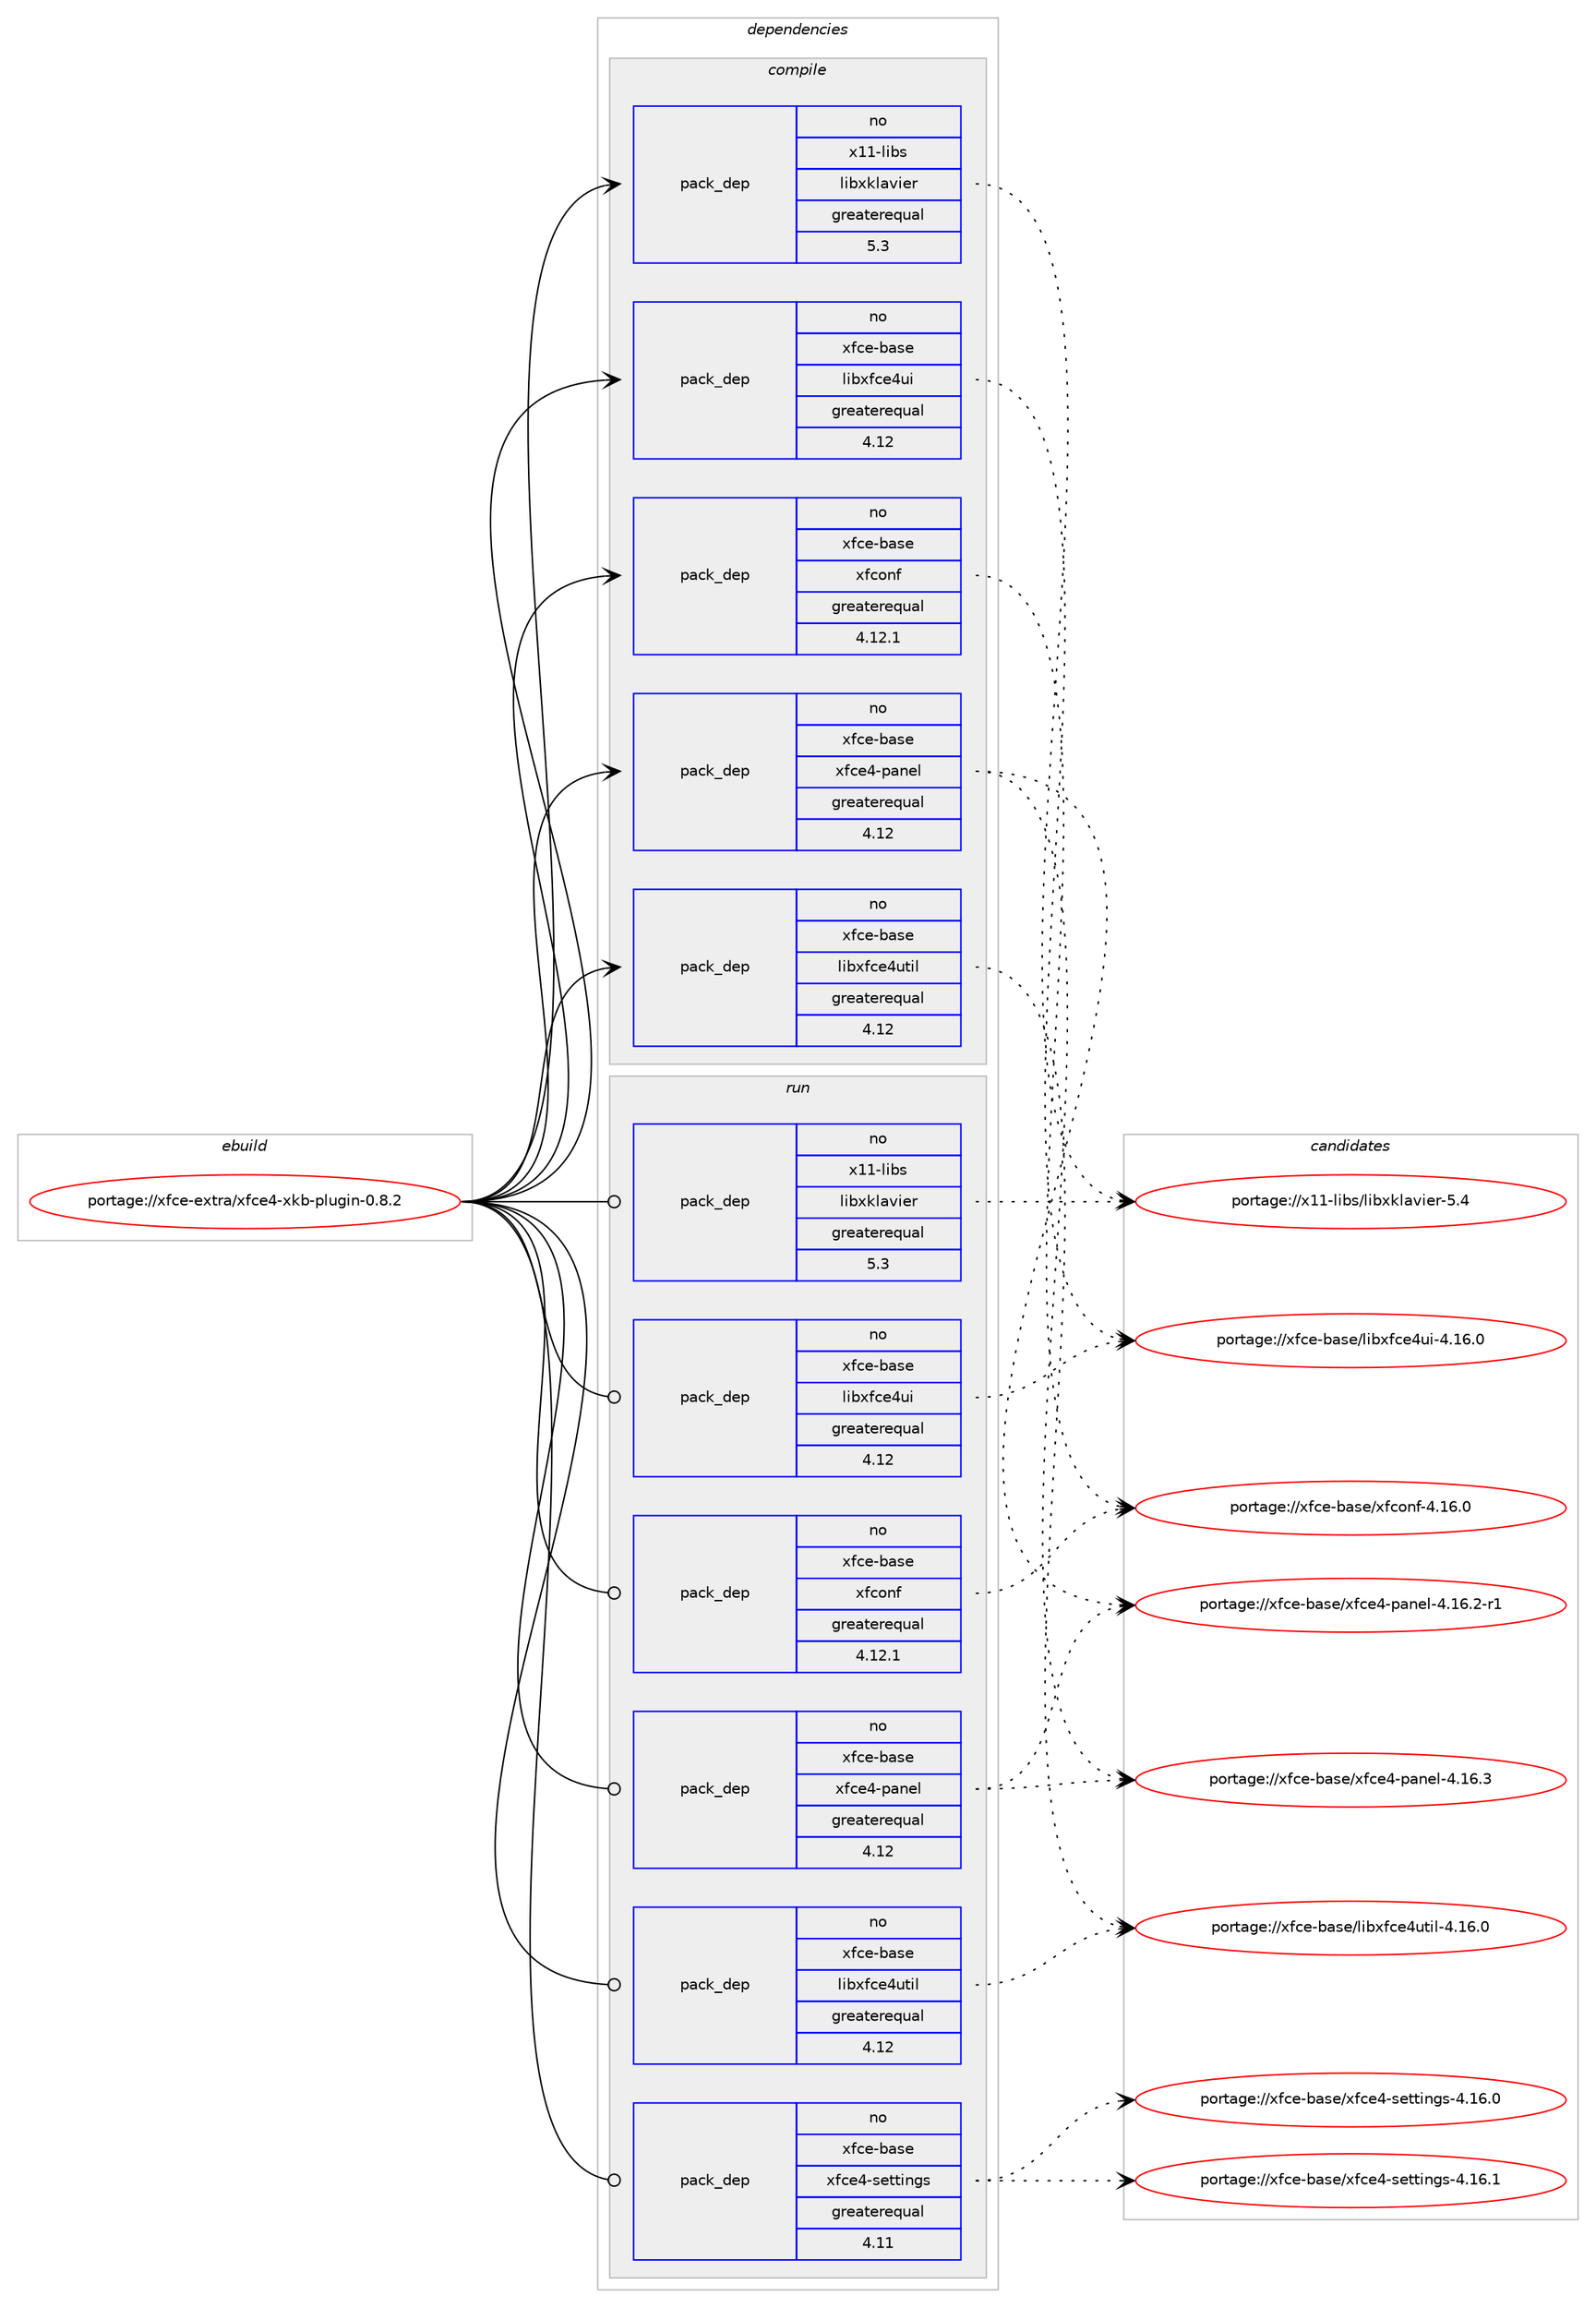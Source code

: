 digraph prolog {

# *************
# Graph options
# *************

newrank=true;
concentrate=true;
compound=true;
graph [rankdir=LR,fontname=Helvetica,fontsize=10,ranksep=1.5];#, ranksep=2.5, nodesep=0.2];
edge  [arrowhead=vee];
node  [fontname=Helvetica,fontsize=10];

# **********
# The ebuild
# **********

subgraph cluster_leftcol {
color=gray;
rank=same;
label=<<i>ebuild</i>>;
id [label="portage://xfce-extra/xfce4-xkb-plugin-0.8.2", color=red, width=4, href="../xfce-extra/xfce4-xkb-plugin-0.8.2.svg"];
}

# ****************
# The dependencies
# ****************

subgraph cluster_midcol {
color=gray;
label=<<i>dependencies</i>>;
subgraph cluster_compile {
fillcolor="#eeeeee";
style=filled;
label=<<i>compile</i>>;
# *** BEGIN UNKNOWN DEPENDENCY TYPE (TODO) ***
# id -> package_dependency(portage://xfce-extra/xfce4-xkb-plugin-0.8.2,install,no,gnome-base,librsvg,none,[,,],any_same_slot,[])
# *** END UNKNOWN DEPENDENCY TYPE (TODO) ***

# *** BEGIN UNKNOWN DEPENDENCY TYPE (TODO) ***
# id -> package_dependency(portage://xfce-extra/xfce4-xkb-plugin-0.8.2,install,no,x11-libs,gtk+,none,[,,],[slot(3),equal],[])
# *** END UNKNOWN DEPENDENCY TYPE (TODO) ***

# *** BEGIN UNKNOWN DEPENDENCY TYPE (TODO) ***
# id -> package_dependency(portage://xfce-extra/xfce4-xkb-plugin-0.8.2,install,no,x11-libs,libX11,none,[,,],any_same_slot,[])
# *** END UNKNOWN DEPENDENCY TYPE (TODO) ***

# *** BEGIN UNKNOWN DEPENDENCY TYPE (TODO) ***
# id -> package_dependency(portage://xfce-extra/xfce4-xkb-plugin-0.8.2,install,no,x11-libs,libwnck,none,[,,],[slot(3),equal],[])
# *** END UNKNOWN DEPENDENCY TYPE (TODO) ***

subgraph pack727 {
dependency1280 [label=<<TABLE BORDER="0" CELLBORDER="1" CELLSPACING="0" CELLPADDING="4" WIDTH="220"><TR><TD ROWSPAN="6" CELLPADDING="30">pack_dep</TD></TR><TR><TD WIDTH="110">no</TD></TR><TR><TD>x11-libs</TD></TR><TR><TD>libxklavier</TD></TR><TR><TD>greaterequal</TD></TR><TR><TD>5.3</TD></TR></TABLE>>, shape=none, color=blue];
}
id:e -> dependency1280:w [weight=20,style="solid",arrowhead="vee"];
# *** BEGIN UNKNOWN DEPENDENCY TYPE (TODO) ***
# id -> package_dependency(portage://xfce-extra/xfce4-xkb-plugin-0.8.2,install,no,xfce-base,garcon,none,[,,],any_same_slot,[])
# *** END UNKNOWN DEPENDENCY TYPE (TODO) ***

subgraph pack728 {
dependency1281 [label=<<TABLE BORDER="0" CELLBORDER="1" CELLSPACING="0" CELLPADDING="4" WIDTH="220"><TR><TD ROWSPAN="6" CELLPADDING="30">pack_dep</TD></TR><TR><TD WIDTH="110">no</TD></TR><TR><TD>xfce-base</TD></TR><TR><TD>libxfce4ui</TD></TR><TR><TD>greaterequal</TD></TR><TR><TD>4.12</TD></TR></TABLE>>, shape=none, color=blue];
}
id:e -> dependency1281:w [weight=20,style="solid",arrowhead="vee"];
subgraph pack729 {
dependency1282 [label=<<TABLE BORDER="0" CELLBORDER="1" CELLSPACING="0" CELLPADDING="4" WIDTH="220"><TR><TD ROWSPAN="6" CELLPADDING="30">pack_dep</TD></TR><TR><TD WIDTH="110">no</TD></TR><TR><TD>xfce-base</TD></TR><TR><TD>libxfce4util</TD></TR><TR><TD>greaterequal</TD></TR><TR><TD>4.12</TD></TR></TABLE>>, shape=none, color=blue];
}
id:e -> dependency1282:w [weight=20,style="solid",arrowhead="vee"];
subgraph pack730 {
dependency1283 [label=<<TABLE BORDER="0" CELLBORDER="1" CELLSPACING="0" CELLPADDING="4" WIDTH="220"><TR><TD ROWSPAN="6" CELLPADDING="30">pack_dep</TD></TR><TR><TD WIDTH="110">no</TD></TR><TR><TD>xfce-base</TD></TR><TR><TD>xfce4-panel</TD></TR><TR><TD>greaterequal</TD></TR><TR><TD>4.12</TD></TR></TABLE>>, shape=none, color=blue];
}
id:e -> dependency1283:w [weight=20,style="solid",arrowhead="vee"];
subgraph pack731 {
dependency1284 [label=<<TABLE BORDER="0" CELLBORDER="1" CELLSPACING="0" CELLPADDING="4" WIDTH="220"><TR><TD ROWSPAN="6" CELLPADDING="30">pack_dep</TD></TR><TR><TD WIDTH="110">no</TD></TR><TR><TD>xfce-base</TD></TR><TR><TD>xfconf</TD></TR><TR><TD>greaterequal</TD></TR><TR><TD>4.12.1</TD></TR></TABLE>>, shape=none, color=blue];
}
id:e -> dependency1284:w [weight=20,style="solid",arrowhead="vee"];
}
subgraph cluster_compileandrun {
fillcolor="#eeeeee";
style=filled;
label=<<i>compile and run</i>>;
}
subgraph cluster_run {
fillcolor="#eeeeee";
style=filled;
label=<<i>run</i>>;
# *** BEGIN UNKNOWN DEPENDENCY TYPE (TODO) ***
# id -> package_dependency(portage://xfce-extra/xfce4-xkb-plugin-0.8.2,run,no,gnome-base,librsvg,none,[,,],any_same_slot,[])
# *** END UNKNOWN DEPENDENCY TYPE (TODO) ***

# *** BEGIN UNKNOWN DEPENDENCY TYPE (TODO) ***
# id -> package_dependency(portage://xfce-extra/xfce4-xkb-plugin-0.8.2,run,no,x11-apps,setxkbmap,none,[,,],[],[])
# *** END UNKNOWN DEPENDENCY TYPE (TODO) ***

# *** BEGIN UNKNOWN DEPENDENCY TYPE (TODO) ***
# id -> package_dependency(portage://xfce-extra/xfce4-xkb-plugin-0.8.2,run,no,x11-libs,gtk+,none,[,,],[slot(3),equal],[])
# *** END UNKNOWN DEPENDENCY TYPE (TODO) ***

# *** BEGIN UNKNOWN DEPENDENCY TYPE (TODO) ***
# id -> package_dependency(portage://xfce-extra/xfce4-xkb-plugin-0.8.2,run,no,x11-libs,libX11,none,[,,],any_same_slot,[])
# *** END UNKNOWN DEPENDENCY TYPE (TODO) ***

# *** BEGIN UNKNOWN DEPENDENCY TYPE (TODO) ***
# id -> package_dependency(portage://xfce-extra/xfce4-xkb-plugin-0.8.2,run,no,x11-libs,libwnck,none,[,,],[slot(3),equal],[])
# *** END UNKNOWN DEPENDENCY TYPE (TODO) ***

subgraph pack732 {
dependency1285 [label=<<TABLE BORDER="0" CELLBORDER="1" CELLSPACING="0" CELLPADDING="4" WIDTH="220"><TR><TD ROWSPAN="6" CELLPADDING="30">pack_dep</TD></TR><TR><TD WIDTH="110">no</TD></TR><TR><TD>x11-libs</TD></TR><TR><TD>libxklavier</TD></TR><TR><TD>greaterequal</TD></TR><TR><TD>5.3</TD></TR></TABLE>>, shape=none, color=blue];
}
id:e -> dependency1285:w [weight=20,style="solid",arrowhead="odot"];
# *** BEGIN UNKNOWN DEPENDENCY TYPE (TODO) ***
# id -> package_dependency(portage://xfce-extra/xfce4-xkb-plugin-0.8.2,run,no,xfce-base,garcon,none,[,,],any_same_slot,[])
# *** END UNKNOWN DEPENDENCY TYPE (TODO) ***

subgraph pack733 {
dependency1286 [label=<<TABLE BORDER="0" CELLBORDER="1" CELLSPACING="0" CELLPADDING="4" WIDTH="220"><TR><TD ROWSPAN="6" CELLPADDING="30">pack_dep</TD></TR><TR><TD WIDTH="110">no</TD></TR><TR><TD>xfce-base</TD></TR><TR><TD>libxfce4ui</TD></TR><TR><TD>greaterequal</TD></TR><TR><TD>4.12</TD></TR></TABLE>>, shape=none, color=blue];
}
id:e -> dependency1286:w [weight=20,style="solid",arrowhead="odot"];
subgraph pack734 {
dependency1287 [label=<<TABLE BORDER="0" CELLBORDER="1" CELLSPACING="0" CELLPADDING="4" WIDTH="220"><TR><TD ROWSPAN="6" CELLPADDING="30">pack_dep</TD></TR><TR><TD WIDTH="110">no</TD></TR><TR><TD>xfce-base</TD></TR><TR><TD>libxfce4util</TD></TR><TR><TD>greaterequal</TD></TR><TR><TD>4.12</TD></TR></TABLE>>, shape=none, color=blue];
}
id:e -> dependency1287:w [weight=20,style="solid",arrowhead="odot"];
subgraph pack735 {
dependency1288 [label=<<TABLE BORDER="0" CELLBORDER="1" CELLSPACING="0" CELLPADDING="4" WIDTH="220"><TR><TD ROWSPAN="6" CELLPADDING="30">pack_dep</TD></TR><TR><TD WIDTH="110">no</TD></TR><TR><TD>xfce-base</TD></TR><TR><TD>xfce4-panel</TD></TR><TR><TD>greaterequal</TD></TR><TR><TD>4.12</TD></TR></TABLE>>, shape=none, color=blue];
}
id:e -> dependency1288:w [weight=20,style="solid",arrowhead="odot"];
subgraph pack736 {
dependency1289 [label=<<TABLE BORDER="0" CELLBORDER="1" CELLSPACING="0" CELLPADDING="4" WIDTH="220"><TR><TD ROWSPAN="6" CELLPADDING="30">pack_dep</TD></TR><TR><TD WIDTH="110">no</TD></TR><TR><TD>xfce-base</TD></TR><TR><TD>xfce4-settings</TD></TR><TR><TD>greaterequal</TD></TR><TR><TD>4.11</TD></TR></TABLE>>, shape=none, color=blue];
}
id:e -> dependency1289:w [weight=20,style="solid",arrowhead="odot"];
subgraph pack737 {
dependency1290 [label=<<TABLE BORDER="0" CELLBORDER="1" CELLSPACING="0" CELLPADDING="4" WIDTH="220"><TR><TD ROWSPAN="6" CELLPADDING="30">pack_dep</TD></TR><TR><TD WIDTH="110">no</TD></TR><TR><TD>xfce-base</TD></TR><TR><TD>xfconf</TD></TR><TR><TD>greaterequal</TD></TR><TR><TD>4.12.1</TD></TR></TABLE>>, shape=none, color=blue];
}
id:e -> dependency1290:w [weight=20,style="solid",arrowhead="odot"];
}
}

# **************
# The candidates
# **************

subgraph cluster_choices {
rank=same;
color=gray;
label=<<i>candidates</i>>;

subgraph choice727 {
color=black;
nodesep=1;
choice1204949451081059811547108105981201071089711810510111445534652 [label="portage://x11-libs/libxklavier-5.4", color=red, width=4,href="../x11-libs/libxklavier-5.4.svg"];
dependency1280:e -> choice1204949451081059811547108105981201071089711810510111445534652:w [style=dotted,weight="100"];
}
subgraph choice728 {
color=black;
nodesep=1;
choice120102991014598971151014710810598120102991015211710545524649544648 [label="portage://xfce-base/libxfce4ui-4.16.0", color=red, width=4,href="../xfce-base/libxfce4ui-4.16.0.svg"];
dependency1281:e -> choice120102991014598971151014710810598120102991015211710545524649544648:w [style=dotted,weight="100"];
}
subgraph choice729 {
color=black;
nodesep=1;
choice120102991014598971151014710810598120102991015211711610510845524649544648 [label="portage://xfce-base/libxfce4util-4.16.0", color=red, width=4,href="../xfce-base/libxfce4util-4.16.0.svg"];
dependency1282:e -> choice120102991014598971151014710810598120102991015211711610510845524649544648:w [style=dotted,weight="100"];
}
subgraph choice730 {
color=black;
nodesep=1;
choice120102991014598971151014712010299101524511297110101108455246495446504511449 [label="portage://xfce-base/xfce4-panel-4.16.2-r1", color=red, width=4,href="../xfce-base/xfce4-panel-4.16.2-r1.svg"];
choice12010299101459897115101471201029910152451129711010110845524649544651 [label="portage://xfce-base/xfce4-panel-4.16.3", color=red, width=4,href="../xfce-base/xfce4-panel-4.16.3.svg"];
dependency1283:e -> choice120102991014598971151014712010299101524511297110101108455246495446504511449:w [style=dotted,weight="100"];
dependency1283:e -> choice12010299101459897115101471201029910152451129711010110845524649544651:w [style=dotted,weight="100"];
}
subgraph choice731 {
color=black;
nodesep=1;
choice12010299101459897115101471201029911111010245524649544648 [label="portage://xfce-base/xfconf-4.16.0", color=red, width=4,href="../xfce-base/xfconf-4.16.0.svg"];
dependency1284:e -> choice12010299101459897115101471201029911111010245524649544648:w [style=dotted,weight="100"];
}
subgraph choice732 {
color=black;
nodesep=1;
choice1204949451081059811547108105981201071089711810510111445534652 [label="portage://x11-libs/libxklavier-5.4", color=red, width=4,href="../x11-libs/libxklavier-5.4.svg"];
dependency1285:e -> choice1204949451081059811547108105981201071089711810510111445534652:w [style=dotted,weight="100"];
}
subgraph choice733 {
color=black;
nodesep=1;
choice120102991014598971151014710810598120102991015211710545524649544648 [label="portage://xfce-base/libxfce4ui-4.16.0", color=red, width=4,href="../xfce-base/libxfce4ui-4.16.0.svg"];
dependency1286:e -> choice120102991014598971151014710810598120102991015211710545524649544648:w [style=dotted,weight="100"];
}
subgraph choice734 {
color=black;
nodesep=1;
choice120102991014598971151014710810598120102991015211711610510845524649544648 [label="portage://xfce-base/libxfce4util-4.16.0", color=red, width=4,href="../xfce-base/libxfce4util-4.16.0.svg"];
dependency1287:e -> choice120102991014598971151014710810598120102991015211711610510845524649544648:w [style=dotted,weight="100"];
}
subgraph choice735 {
color=black;
nodesep=1;
choice120102991014598971151014712010299101524511297110101108455246495446504511449 [label="portage://xfce-base/xfce4-panel-4.16.2-r1", color=red, width=4,href="../xfce-base/xfce4-panel-4.16.2-r1.svg"];
choice12010299101459897115101471201029910152451129711010110845524649544651 [label="portage://xfce-base/xfce4-panel-4.16.3", color=red, width=4,href="../xfce-base/xfce4-panel-4.16.3.svg"];
dependency1288:e -> choice120102991014598971151014712010299101524511297110101108455246495446504511449:w [style=dotted,weight="100"];
dependency1288:e -> choice12010299101459897115101471201029910152451129711010110845524649544651:w [style=dotted,weight="100"];
}
subgraph choice736 {
color=black;
nodesep=1;
choice120102991014598971151014712010299101524511510111611610511010311545524649544648 [label="portage://xfce-base/xfce4-settings-4.16.0", color=red, width=4,href="../xfce-base/xfce4-settings-4.16.0.svg"];
choice120102991014598971151014712010299101524511510111611610511010311545524649544649 [label="portage://xfce-base/xfce4-settings-4.16.1", color=red, width=4,href="../xfce-base/xfce4-settings-4.16.1.svg"];
dependency1289:e -> choice120102991014598971151014712010299101524511510111611610511010311545524649544648:w [style=dotted,weight="100"];
dependency1289:e -> choice120102991014598971151014712010299101524511510111611610511010311545524649544649:w [style=dotted,weight="100"];
}
subgraph choice737 {
color=black;
nodesep=1;
choice12010299101459897115101471201029911111010245524649544648 [label="portage://xfce-base/xfconf-4.16.0", color=red, width=4,href="../xfce-base/xfconf-4.16.0.svg"];
dependency1290:e -> choice12010299101459897115101471201029911111010245524649544648:w [style=dotted,weight="100"];
}
}

}

